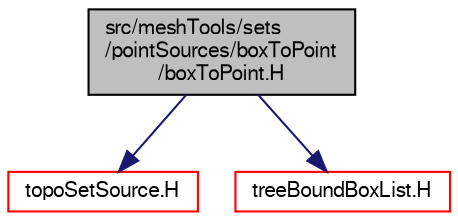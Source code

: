digraph "src/meshTools/sets/pointSources/boxToPoint/boxToPoint.H"
{
  bgcolor="transparent";
  edge [fontname="FreeSans",fontsize="10",labelfontname="FreeSans",labelfontsize="10"];
  node [fontname="FreeSans",fontsize="10",shape=record];
  Node0 [label="src/meshTools/sets\l/pointSources/boxToPoint\l/boxToPoint.H",height=0.2,width=0.4,color="black", fillcolor="grey75", style="filled", fontcolor="black"];
  Node0 -> Node1 [color="midnightblue",fontsize="10",style="solid",fontname="FreeSans"];
  Node1 [label="topoSetSource.H",height=0.2,width=0.4,color="red",URL="$a08159.html"];
  Node0 -> Node146 [color="midnightblue",fontsize="10",style="solid",fontname="FreeSans"];
  Node146 [label="treeBoundBoxList.H",height=0.2,width=0.4,color="red",URL="$a12134.html"];
}
